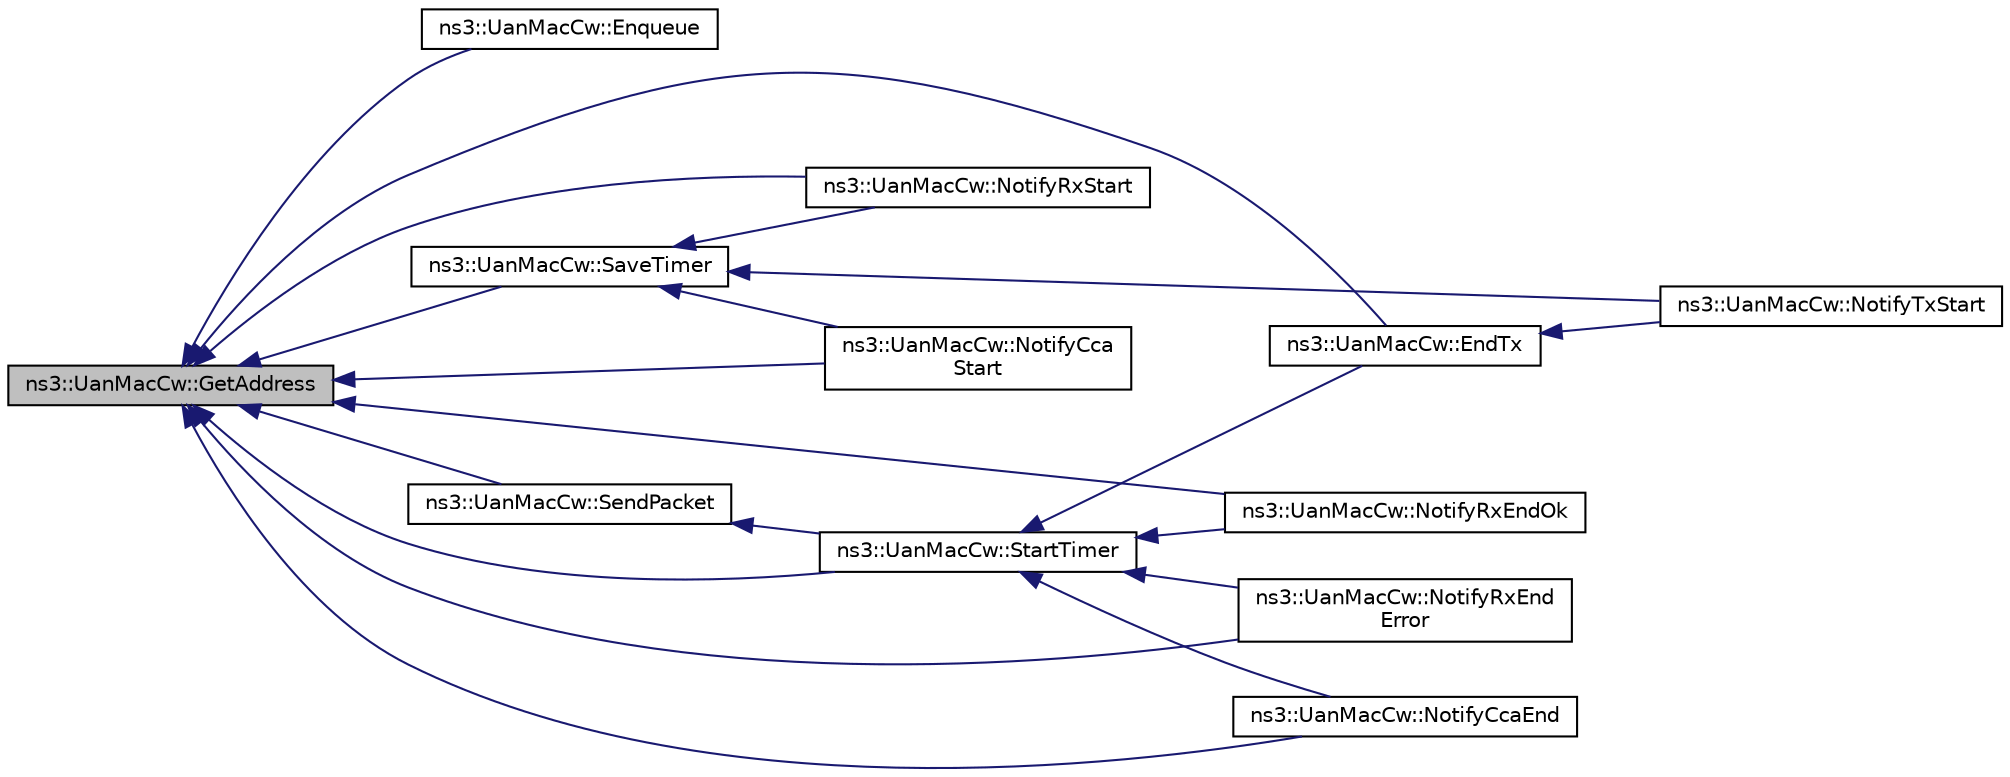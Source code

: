 digraph "ns3::UanMacCw::GetAddress"
{
  edge [fontname="Helvetica",fontsize="10",labelfontname="Helvetica",labelfontsize="10"];
  node [fontname="Helvetica",fontsize="10",shape=record];
  rankdir="LR";
  Node1 [label="ns3::UanMacCw::GetAddress",height=0.2,width=0.4,color="black", fillcolor="grey75", style="filled", fontcolor="black"];
  Node1 -> Node2 [dir="back",color="midnightblue",fontsize="10",style="solid"];
  Node2 [label="ns3::UanMacCw::Enqueue",height=0.2,width=0.4,color="black", fillcolor="white", style="filled",URL="$da/db3/classns3_1_1UanMacCw.html#a1df73728c07de30c429e6b4027fba435"];
  Node1 -> Node3 [dir="back",color="midnightblue",fontsize="10",style="solid"];
  Node3 [label="ns3::UanMacCw::NotifyRxStart",height=0.2,width=0.4,color="black", fillcolor="white", style="filled",URL="$da/db3/classns3_1_1UanMacCw.html#a02fc40989760fcab9cb27eb020c1606c"];
  Node1 -> Node4 [dir="back",color="midnightblue",fontsize="10",style="solid"];
  Node4 [label="ns3::UanMacCw::NotifyRxEndOk",height=0.2,width=0.4,color="black", fillcolor="white", style="filled",URL="$da/db3/classns3_1_1UanMacCw.html#a1aa92f0820bc14f573abbe11057cfdfc"];
  Node1 -> Node5 [dir="back",color="midnightblue",fontsize="10",style="solid"];
  Node5 [label="ns3::UanMacCw::NotifyRxEnd\lError",height=0.2,width=0.4,color="black", fillcolor="white", style="filled",URL="$da/db3/classns3_1_1UanMacCw.html#a0f26d94d52dfb50b4e9efc42e39b9548"];
  Node1 -> Node6 [dir="back",color="midnightblue",fontsize="10",style="solid"];
  Node6 [label="ns3::UanMacCw::NotifyCca\lStart",height=0.2,width=0.4,color="black", fillcolor="white", style="filled",URL="$da/db3/classns3_1_1UanMacCw.html#a87acb273ecb60f4f4f47ff1be95e255a"];
  Node1 -> Node7 [dir="back",color="midnightblue",fontsize="10",style="solid"];
  Node7 [label="ns3::UanMacCw::NotifyCcaEnd",height=0.2,width=0.4,color="black", fillcolor="white", style="filled",URL="$da/db3/classns3_1_1UanMacCw.html#a45fd40e595f6a5636882a2aba1f7204e"];
  Node1 -> Node8 [dir="back",color="midnightblue",fontsize="10",style="solid"];
  Node8 [label="ns3::UanMacCw::EndTx",height=0.2,width=0.4,color="black", fillcolor="white", style="filled",URL="$da/db3/classns3_1_1UanMacCw.html#a1bd8399c61787208726aa7350834602d"];
  Node8 -> Node9 [dir="back",color="midnightblue",fontsize="10",style="solid"];
  Node9 [label="ns3::UanMacCw::NotifyTxStart",height=0.2,width=0.4,color="black", fillcolor="white", style="filled",URL="$da/db3/classns3_1_1UanMacCw.html#a1b2946271fb366ede005bd76d8a841ec"];
  Node1 -> Node10 [dir="back",color="midnightblue",fontsize="10",style="solid"];
  Node10 [label="ns3::UanMacCw::SaveTimer",height=0.2,width=0.4,color="black", fillcolor="white", style="filled",URL="$da/db3/classns3_1_1UanMacCw.html#adf36d5205c9faa7ed420ba1dce1114b2"];
  Node10 -> Node3 [dir="back",color="midnightblue",fontsize="10",style="solid"];
  Node10 -> Node6 [dir="back",color="midnightblue",fontsize="10",style="solid"];
  Node10 -> Node9 [dir="back",color="midnightblue",fontsize="10",style="solid"];
  Node1 -> Node11 [dir="back",color="midnightblue",fontsize="10",style="solid"];
  Node11 [label="ns3::UanMacCw::StartTimer",height=0.2,width=0.4,color="black", fillcolor="white", style="filled",URL="$da/db3/classns3_1_1UanMacCw.html#abccf11eaf1c64c0fe18d47443ca2e280"];
  Node11 -> Node4 [dir="back",color="midnightblue",fontsize="10",style="solid"];
  Node11 -> Node5 [dir="back",color="midnightblue",fontsize="10",style="solid"];
  Node11 -> Node7 [dir="back",color="midnightblue",fontsize="10",style="solid"];
  Node11 -> Node8 [dir="back",color="midnightblue",fontsize="10",style="solid"];
  Node1 -> Node12 [dir="back",color="midnightblue",fontsize="10",style="solid"];
  Node12 [label="ns3::UanMacCw::SendPacket",height=0.2,width=0.4,color="black", fillcolor="white", style="filled",URL="$da/db3/classns3_1_1UanMacCw.html#a7bd89a516116e1bc2896ed84ad78a34c"];
  Node12 -> Node11 [dir="back",color="midnightblue",fontsize="10",style="solid"];
}
